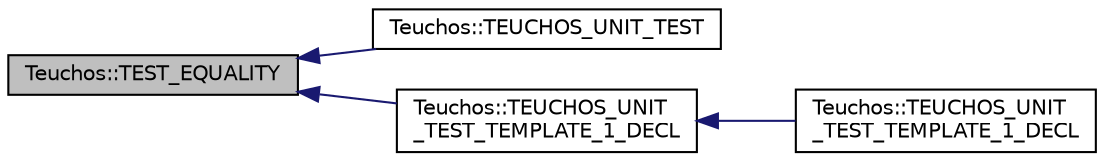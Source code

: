 digraph "Teuchos::TEST_EQUALITY"
{
  edge [fontname="Helvetica",fontsize="10",labelfontname="Helvetica",labelfontsize="10"];
  node [fontname="Helvetica",fontsize="10",shape=record];
  rankdir="LR";
  Node3134 [label="Teuchos::TEST_EQUALITY",height=0.2,width=0.4,color="black", fillcolor="grey75", style="filled", fontcolor="black"];
  Node3134 -> Node3135 [dir="back",color="midnightblue",fontsize="10",style="solid",fontname="Helvetica"];
  Node3135 [label="Teuchos::TEUCHOS_UNIT_TEST",height=0.2,width=0.4,color="black", fillcolor="white", style="filled",URL="$d3/d74/namespace_teuchos.html#a15312f337b249035f2693ef18fa2895a"];
  Node3134 -> Node3136 [dir="back",color="midnightblue",fontsize="10",style="solid",fontname="Helvetica"];
  Node3136 [label="Teuchos::TEUCHOS_UNIT\l_TEST_TEMPLATE_1_DECL",height=0.2,width=0.4,color="black", fillcolor="white", style="filled",URL="$d3/d74/namespace_teuchos.html#aac2df677c9000a71932c4f0ffb604999"];
  Node3136 -> Node3137 [dir="back",color="midnightblue",fontsize="10",style="solid",fontname="Helvetica"];
  Node3137 [label="Teuchos::TEUCHOS_UNIT\l_TEST_TEMPLATE_1_DECL",height=0.2,width=0.4,color="black", fillcolor="white", style="filled",URL="$d3/d74/namespace_teuchos.html#ad41322d315b7dbba7109f8d552399a39"];
}
